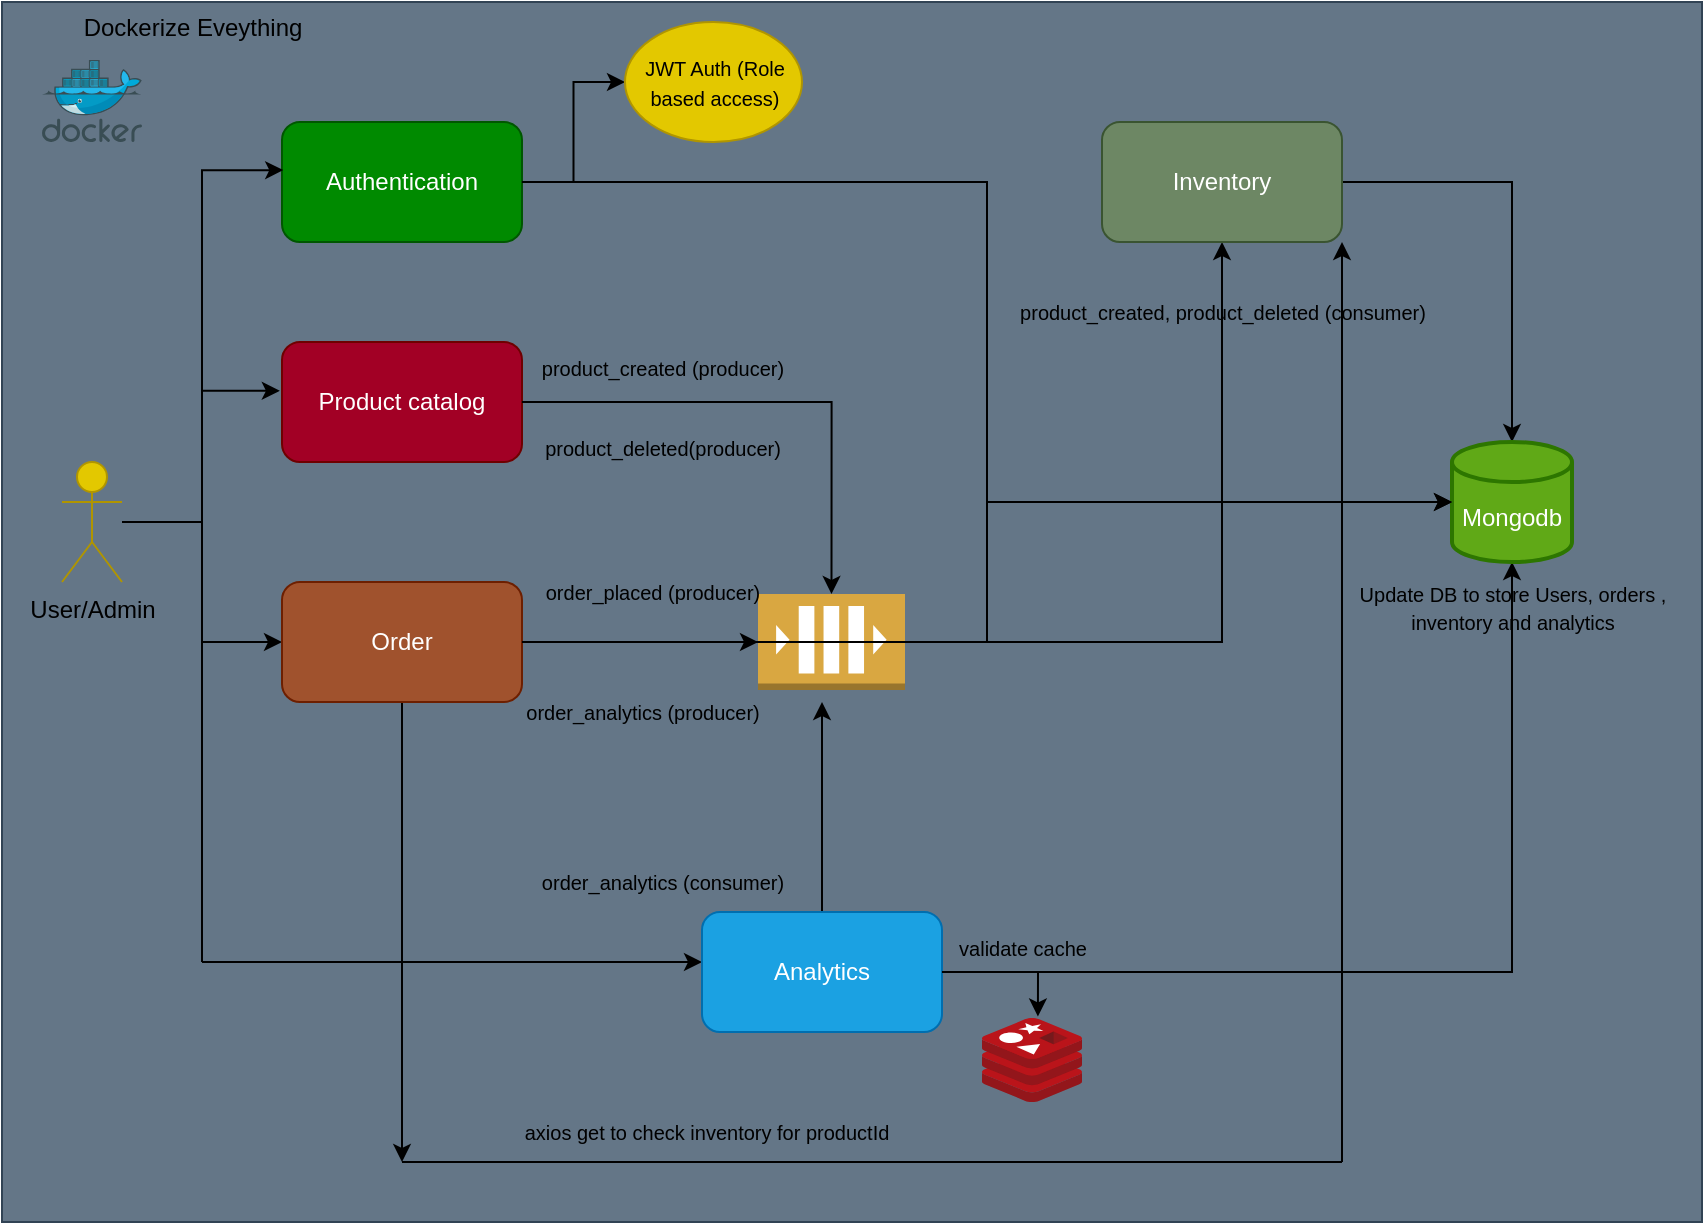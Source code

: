 <mxfile version="26.1.1">
  <diagram name="Page-1" id="r0apbYySWslGNYMZxoUh">
    <mxGraphModel dx="1302" dy="764" grid="1" gridSize="10" guides="1" tooltips="1" connect="1" arrows="1" fold="1" page="1" pageScale="1" pageWidth="850" pageHeight="1100" math="0" shadow="0">
      <root>
        <mxCell id="0" />
        <mxCell id="1" parent="0" />
        <mxCell id="HTFByCGMB9Lwanwu3jQo-49" value="" style="rounded=0;whiteSpace=wrap;html=1;fillColor=#647687;strokeColor=#314354;fontColor=#ffffff;" vertex="1" parent="1">
          <mxGeometry x="10" y="110" width="850" height="610" as="geometry" />
        </mxCell>
        <mxCell id="HTFByCGMB9Lwanwu3jQo-32" style="edgeStyle=orthogonalEdgeStyle;rounded=0;orthogonalLoop=1;jettySize=auto;html=1;" edge="1" parent="1" source="HTFByCGMB9Lwanwu3jQo-1" target="HTFByCGMB9Lwanwu3jQo-7">
          <mxGeometry relative="1" as="geometry">
            <Array as="points">
              <mxPoint x="110" y="370" />
              <mxPoint x="110" y="430" />
            </Array>
          </mxGeometry>
        </mxCell>
        <mxCell id="HTFByCGMB9Lwanwu3jQo-1" value="User/Admin&lt;div&gt;&lt;br&gt;&lt;/div&gt;" style="shape=umlActor;verticalLabelPosition=bottom;verticalAlign=top;html=1;outlineConnect=0;fillColor=#e3c800;fontColor=#000000;strokeColor=#B09500;" vertex="1" parent="1">
          <mxGeometry x="40" y="340" width="30" height="60" as="geometry" />
        </mxCell>
        <mxCell id="HTFByCGMB9Lwanwu3jQo-42" style="edgeStyle=orthogonalEdgeStyle;rounded=0;orthogonalLoop=1;jettySize=auto;html=1;" edge="1" parent="1" source="HTFByCGMB9Lwanwu3jQo-5" target="HTFByCGMB9Lwanwu3jQo-41">
          <mxGeometry relative="1" as="geometry" />
        </mxCell>
        <mxCell id="HTFByCGMB9Lwanwu3jQo-5" value="Authentication" style="rounded=1;whiteSpace=wrap;html=1;fillColor=#008a00;fontColor=#ffffff;strokeColor=#005700;" vertex="1" parent="1">
          <mxGeometry x="150" y="170" width="120" height="60" as="geometry" />
        </mxCell>
        <mxCell id="HTFByCGMB9Lwanwu3jQo-6" value="Product catalog" style="rounded=1;whiteSpace=wrap;html=1;fillColor=#a20025;fontColor=#ffffff;strokeColor=#6F0000;" vertex="1" parent="1">
          <mxGeometry x="150" y="280" width="120" height="60" as="geometry" />
        </mxCell>
        <mxCell id="HTFByCGMB9Lwanwu3jQo-10" style="edgeStyle=orthogonalEdgeStyle;rounded=0;orthogonalLoop=1;jettySize=auto;html=1;" edge="1" parent="1" source="HTFByCGMB9Lwanwu3jQo-7" target="HTFByCGMB9Lwanwu3jQo-9">
          <mxGeometry relative="1" as="geometry" />
        </mxCell>
        <mxCell id="HTFByCGMB9Lwanwu3jQo-24" style="edgeStyle=orthogonalEdgeStyle;rounded=0;orthogonalLoop=1;jettySize=auto;html=1;" edge="1" parent="1" source="HTFByCGMB9Lwanwu3jQo-7">
          <mxGeometry relative="1" as="geometry">
            <mxPoint x="210" y="690" as="targetPoint" />
          </mxGeometry>
        </mxCell>
        <mxCell id="HTFByCGMB9Lwanwu3jQo-7" value="Order" style="rounded=1;whiteSpace=wrap;html=1;fillColor=#a0522d;fontColor=#ffffff;strokeColor=#6D1F00;" vertex="1" parent="1">
          <mxGeometry x="150" y="400" width="120" height="60" as="geometry" />
        </mxCell>
        <mxCell id="HTFByCGMB9Lwanwu3jQo-14" style="edgeStyle=orthogonalEdgeStyle;rounded=0;orthogonalLoop=1;jettySize=auto;html=1;" edge="1" parent="1" source="HTFByCGMB9Lwanwu3jQo-8">
          <mxGeometry relative="1" as="geometry">
            <mxPoint x="420" y="460" as="targetPoint" />
          </mxGeometry>
        </mxCell>
        <mxCell id="HTFByCGMB9Lwanwu3jQo-37" style="edgeStyle=orthogonalEdgeStyle;rounded=0;orthogonalLoop=1;jettySize=auto;html=1;" edge="1" parent="1" target="HTFByCGMB9Lwanwu3jQo-8">
          <mxGeometry relative="1" as="geometry">
            <mxPoint x="110" y="590" as="sourcePoint" />
            <Array as="points">
              <mxPoint x="300" y="590" />
              <mxPoint x="300" y="590" />
            </Array>
          </mxGeometry>
        </mxCell>
        <mxCell id="HTFByCGMB9Lwanwu3jQo-45" style="edgeStyle=orthogonalEdgeStyle;rounded=0;orthogonalLoop=1;jettySize=auto;html=1;" edge="1" parent="1" source="HTFByCGMB9Lwanwu3jQo-8" target="HTFByCGMB9Lwanwu3jQo-43">
          <mxGeometry relative="1" as="geometry" />
        </mxCell>
        <mxCell id="HTFByCGMB9Lwanwu3jQo-8" value="Analytics" style="rounded=1;whiteSpace=wrap;html=1;fillColor=#1ba1e2;fontColor=#ffffff;strokeColor=#006EAF;" vertex="1" parent="1">
          <mxGeometry x="360" y="565" width="120" height="60" as="geometry" />
        </mxCell>
        <mxCell id="HTFByCGMB9Lwanwu3jQo-22" style="edgeStyle=orthogonalEdgeStyle;rounded=0;orthogonalLoop=1;jettySize=auto;html=1;entryX=0.5;entryY=1;entryDx=0;entryDy=0;" edge="1" parent="1" source="HTFByCGMB9Lwanwu3jQo-9" target="HTFByCGMB9Lwanwu3jQo-21">
          <mxGeometry relative="1" as="geometry" />
        </mxCell>
        <mxCell id="HTFByCGMB9Lwanwu3jQo-9" value="" style="outlineConnect=0;dashed=0;verticalLabelPosition=bottom;verticalAlign=top;align=center;html=1;shape=mxgraph.aws3.queue;fillColor=#D9A741;gradientColor=none;" vertex="1" parent="1">
          <mxGeometry x="388" y="406" width="73.5" height="48" as="geometry" />
        </mxCell>
        <mxCell id="HTFByCGMB9Lwanwu3jQo-11" value="&lt;font style=&quot;font-size: 10px;&quot;&gt;order_placed (producer)&lt;/font&gt;" style="text;html=1;align=center;verticalAlign=middle;resizable=0;points=[];autosize=1;strokeColor=none;fillColor=none;" vertex="1" parent="1">
          <mxGeometry x="270" y="390" width="130" height="30" as="geometry" />
        </mxCell>
        <mxCell id="HTFByCGMB9Lwanwu3jQo-15" value="order_analytics (consumer)" style="text;html=1;align=center;verticalAlign=middle;resizable=0;points=[];autosize=1;strokeColor=none;fillColor=none;fontSize=10;" vertex="1" parent="1">
          <mxGeometry x="270" y="535" width="140" height="30" as="geometry" />
        </mxCell>
        <mxCell id="HTFByCGMB9Lwanwu3jQo-16" value="&lt;font style=&quot;font-size: 10px;&quot;&gt;order_analytics (producer)&lt;/font&gt;" style="text;html=1;align=center;verticalAlign=middle;resizable=0;points=[];autosize=1;strokeColor=none;fillColor=none;" vertex="1" parent="1">
          <mxGeometry x="260" y="450" width="140" height="30" as="geometry" />
        </mxCell>
        <mxCell id="HTFByCGMB9Lwanwu3jQo-17" style="edgeStyle=orthogonalEdgeStyle;rounded=0;orthogonalLoop=1;jettySize=auto;html=1;entryX=0.5;entryY=0;entryDx=0;entryDy=0;entryPerimeter=0;" edge="1" parent="1" source="HTFByCGMB9Lwanwu3jQo-6" target="HTFByCGMB9Lwanwu3jQo-9">
          <mxGeometry relative="1" as="geometry" />
        </mxCell>
        <mxCell id="HTFByCGMB9Lwanwu3jQo-18" value="&lt;font style=&quot;font-size: 10px;&quot;&gt;product_created (producer)&lt;/font&gt;" style="text;html=1;align=center;verticalAlign=middle;resizable=0;points=[];autosize=1;strokeColor=none;fillColor=none;" vertex="1" parent="1">
          <mxGeometry x="270" y="278" width="140" height="30" as="geometry" />
        </mxCell>
        <mxCell id="HTFByCGMB9Lwanwu3jQo-19" value="&lt;font style=&quot;font-size: 10px;&quot;&gt;product_deleted(producer)&lt;/font&gt;" style="text;html=1;align=center;verticalAlign=middle;resizable=0;points=[];autosize=1;strokeColor=none;fillColor=none;" vertex="1" parent="1">
          <mxGeometry x="270" y="318" width="140" height="30" as="geometry" />
        </mxCell>
        <mxCell id="HTFByCGMB9Lwanwu3jQo-44" style="edgeStyle=orthogonalEdgeStyle;rounded=0;orthogonalLoop=1;jettySize=auto;html=1;" edge="1" parent="1" source="HTFByCGMB9Lwanwu3jQo-21" target="HTFByCGMB9Lwanwu3jQo-43">
          <mxGeometry relative="1" as="geometry" />
        </mxCell>
        <mxCell id="HTFByCGMB9Lwanwu3jQo-21" value="Inventory" style="rounded=1;whiteSpace=wrap;html=1;fillColor=#6d8764;fontColor=#ffffff;strokeColor=#3A5431;" vertex="1" parent="1">
          <mxGeometry x="560" y="170" width="120" height="60" as="geometry" />
        </mxCell>
        <mxCell id="HTFByCGMB9Lwanwu3jQo-26" value="" style="endArrow=none;html=1;rounded=0;" edge="1" parent="1">
          <mxGeometry width="50" height="50" relative="1" as="geometry">
            <mxPoint x="210" y="690" as="sourcePoint" />
            <mxPoint x="680" y="690" as="targetPoint" />
          </mxGeometry>
        </mxCell>
        <mxCell id="HTFByCGMB9Lwanwu3jQo-23" style="edgeStyle=orthogonalEdgeStyle;rounded=0;orthogonalLoop=1;jettySize=auto;html=1;" edge="1" parent="1" target="HTFByCGMB9Lwanwu3jQo-21">
          <mxGeometry relative="1" as="geometry">
            <mxPoint x="680" y="690" as="sourcePoint" />
            <Array as="points">
              <mxPoint x="680" y="690" />
            </Array>
          </mxGeometry>
        </mxCell>
        <mxCell id="HTFByCGMB9Lwanwu3jQo-28" value="&lt;font style=&quot;font-size: 10px;&quot;&gt;axios get to check inventory for productId&lt;/font&gt;" style="text;html=1;align=center;verticalAlign=middle;resizable=0;points=[];autosize=1;strokeColor=none;fillColor=none;" vertex="1" parent="1">
          <mxGeometry x="256.5" y="660" width="210" height="30" as="geometry" />
        </mxCell>
        <mxCell id="HTFByCGMB9Lwanwu3jQo-29" value="&lt;font style=&quot;font-size: 10px;&quot;&gt;product_created, product_deleted (consumer)&lt;/font&gt;" style="text;html=1;align=center;verticalAlign=middle;resizable=0;points=[];autosize=1;strokeColor=none;fillColor=none;" vertex="1" parent="1">
          <mxGeometry x="505" y="250" width="230" height="30" as="geometry" />
        </mxCell>
        <mxCell id="HTFByCGMB9Lwanwu3jQo-30" style="edgeStyle=orthogonalEdgeStyle;rounded=0;orthogonalLoop=1;jettySize=auto;html=1;entryX=0.005;entryY=0.401;entryDx=0;entryDy=0;entryPerimeter=0;" edge="1" parent="1" source="HTFByCGMB9Lwanwu3jQo-1" target="HTFByCGMB9Lwanwu3jQo-5">
          <mxGeometry relative="1" as="geometry" />
        </mxCell>
        <mxCell id="HTFByCGMB9Lwanwu3jQo-31" style="edgeStyle=orthogonalEdgeStyle;rounded=0;orthogonalLoop=1;jettySize=auto;html=1;entryX=-0.009;entryY=0.407;entryDx=0;entryDy=0;entryPerimeter=0;" edge="1" parent="1" source="HTFByCGMB9Lwanwu3jQo-1" target="HTFByCGMB9Lwanwu3jQo-6">
          <mxGeometry relative="1" as="geometry" />
        </mxCell>
        <mxCell id="HTFByCGMB9Lwanwu3jQo-36" value="" style="endArrow=none;html=1;rounded=0;" edge="1" parent="1">
          <mxGeometry width="50" height="50" relative="1" as="geometry">
            <mxPoint x="110" y="430" as="sourcePoint" />
            <mxPoint x="110" y="590" as="targetPoint" />
          </mxGeometry>
        </mxCell>
        <mxCell id="HTFByCGMB9Lwanwu3jQo-38" value="" style="image;sketch=0;aspect=fixed;html=1;points=[];align=center;fontSize=12;image=img/lib/mscae/Cache_Redis_Product.svg;" vertex="1" parent="1">
          <mxGeometry x="500" y="618" width="50" height="42" as="geometry" />
        </mxCell>
        <mxCell id="HTFByCGMB9Lwanwu3jQo-39" style="edgeStyle=orthogonalEdgeStyle;rounded=0;orthogonalLoop=1;jettySize=auto;html=1;entryX=0.559;entryY=-0.018;entryDx=0;entryDy=0;entryPerimeter=0;" edge="1" parent="1" source="HTFByCGMB9Lwanwu3jQo-8" target="HTFByCGMB9Lwanwu3jQo-38">
          <mxGeometry relative="1" as="geometry" />
        </mxCell>
        <mxCell id="HTFByCGMB9Lwanwu3jQo-40" value="&lt;font style=&quot;font-size: 10px;&quot;&gt;validate cache&lt;/font&gt;" style="text;html=1;align=center;verticalAlign=middle;resizable=0;points=[];autosize=1;strokeColor=none;fillColor=none;" vertex="1" parent="1">
          <mxGeometry x="475" y="568" width="90" height="30" as="geometry" />
        </mxCell>
        <mxCell id="HTFByCGMB9Lwanwu3jQo-41" value="&lt;font style=&quot;font-size: 10px;&quot;&gt;JWT Auth (Role based access)&lt;/font&gt;" style="ellipse;whiteSpace=wrap;html=1;fillColor=#e3c800;fontColor=#000000;strokeColor=#B09500;" vertex="1" parent="1">
          <mxGeometry x="321.5" y="120" width="88.5" height="60" as="geometry" />
        </mxCell>
        <mxCell id="HTFByCGMB9Lwanwu3jQo-43" value="&lt;div&gt;&lt;br&gt;Mongodb&lt;/div&gt;" style="strokeWidth=2;html=1;shape=mxgraph.flowchart.database;whiteSpace=wrap;fillColor=#60a917;fontColor=#ffffff;strokeColor=#2D7600;" vertex="1" parent="1">
          <mxGeometry x="735" y="330" width="60" height="60" as="geometry" />
        </mxCell>
        <mxCell id="HTFByCGMB9Lwanwu3jQo-46" style="edgeStyle=orthogonalEdgeStyle;rounded=0;orthogonalLoop=1;jettySize=auto;html=1;entryX=0;entryY=0.5;entryDx=0;entryDy=0;entryPerimeter=0;" edge="1" parent="1" source="HTFByCGMB9Lwanwu3jQo-5" target="HTFByCGMB9Lwanwu3jQo-43">
          <mxGeometry relative="1" as="geometry" />
        </mxCell>
        <mxCell id="HTFByCGMB9Lwanwu3jQo-47" style="edgeStyle=orthogonalEdgeStyle;rounded=0;orthogonalLoop=1;jettySize=auto;html=1;entryX=0;entryY=0.5;entryDx=0;entryDy=0;entryPerimeter=0;" edge="1" parent="1" source="HTFByCGMB9Lwanwu3jQo-7" target="HTFByCGMB9Lwanwu3jQo-43">
          <mxGeometry relative="1" as="geometry" />
        </mxCell>
        <mxCell id="HTFByCGMB9Lwanwu3jQo-48" value="&lt;font style=&quot;font-size: 10px;&quot;&gt;Update DB to store Users, orders ,&lt;br&gt;inventory and analytics&lt;/font&gt;&lt;div&gt;&lt;br&gt;&lt;/div&gt;" style="text;html=1;align=center;verticalAlign=middle;resizable=0;points=[];autosize=1;strokeColor=none;fillColor=none;" vertex="1" parent="1">
          <mxGeometry x="675" y="390" width="180" height="60" as="geometry" />
        </mxCell>
        <mxCell id="HTFByCGMB9Lwanwu3jQo-51" value="Dockerize Eveything&lt;div&gt;&lt;br&gt;&lt;/div&gt;" style="text;html=1;align=center;verticalAlign=middle;resizable=0;points=[];autosize=1;strokeColor=none;fillColor=none;" vertex="1" parent="1">
          <mxGeometry x="40" y="110" width="130" height="40" as="geometry" />
        </mxCell>
        <mxCell id="HTFByCGMB9Lwanwu3jQo-52" value="" style="image;sketch=0;aspect=fixed;html=1;points=[];align=center;fontSize=12;image=img/lib/mscae/Docker.svg;" vertex="1" parent="1">
          <mxGeometry x="30" y="139" width="50" height="41" as="geometry" />
        </mxCell>
      </root>
    </mxGraphModel>
  </diagram>
</mxfile>
